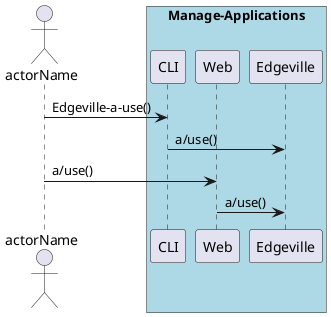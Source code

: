 @startuml
Actor "actorName" as A

box "Manage-Applications" #lightblue
participant CLI as CLI
participant Web as Web
participant "Edgeville" as S
A -> CLI : Edgeville-a-use()
CLI -> S : a/use()
A -> Web : a/use()
Web -> S : a/use()
end box

@enduml
